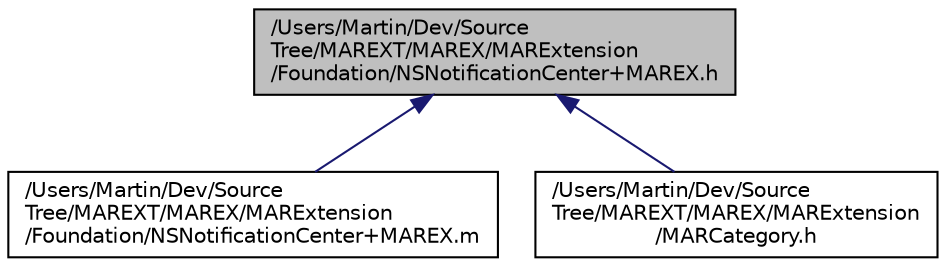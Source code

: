 digraph "/Users/Martin/Dev/SourceTree/MAREXT/MAREX/MARExtension/Foundation/NSNotificationCenter+MAREX.h"
{
  edge [fontname="Helvetica",fontsize="10",labelfontname="Helvetica",labelfontsize="10"];
  node [fontname="Helvetica",fontsize="10",shape=record];
  Node2 [label="/Users/Martin/Dev/Source\lTree/MAREXT/MAREX/MARExtension\l/Foundation/NSNotificationCenter+MAREX.h",height=0.2,width=0.4,color="black", fillcolor="grey75", style="filled", fontcolor="black"];
  Node2 -> Node3 [dir="back",color="midnightblue",fontsize="10",style="solid"];
  Node3 [label="/Users/Martin/Dev/Source\lTree/MAREXT/MAREX/MARExtension\l/Foundation/NSNotificationCenter+MAREX.m",height=0.2,width=0.4,color="black", fillcolor="white", style="filled",URL="$_n_s_notification_center_09_m_a_r_e_x_8m.html"];
  Node2 -> Node4 [dir="back",color="midnightblue",fontsize="10",style="solid"];
  Node4 [label="/Users/Martin/Dev/Source\lTree/MAREXT/MAREX/MARExtension\l/MARCategory.h",height=0.2,width=0.4,color="black", fillcolor="white", style="filled",URL="$_m_a_r_category_8h.html"];
}
